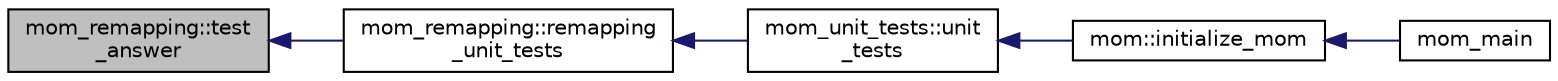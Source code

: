 digraph "mom_remapping::test_answer"
{
 // INTERACTIVE_SVG=YES
  edge [fontname="Helvetica",fontsize="10",labelfontname="Helvetica",labelfontsize="10"];
  node [fontname="Helvetica",fontsize="10",shape=record];
  rankdir="LR";
  Node381 [label="mom_remapping::test\l_answer",height=0.2,width=0.4,color="black", fillcolor="grey75", style="filled", fontcolor="black"];
  Node381 -> Node382 [dir="back",color="midnightblue",fontsize="10",style="solid",fontname="Helvetica"];
  Node382 [label="mom_remapping::remapping\l_unit_tests",height=0.2,width=0.4,color="black", fillcolor="white", style="filled",URL="$namespacemom__remapping.html#a5849f564453d5ed76fb4feffd41eca26",tooltip="Runs unit tests on remapping functions. Should only be called from a single/root thread Returns True ..."];
  Node382 -> Node383 [dir="back",color="midnightblue",fontsize="10",style="solid",fontname="Helvetica"];
  Node383 [label="mom_unit_tests::unit\l_tests",height=0.2,width=0.4,color="black", fillcolor="white", style="filled",URL="$namespacemom__unit__tests.html#a71f3a2080872634c14a25a9411b59fe0",tooltip="Calls unit tests for other modules. Note that if a unit test returns true, a FATAL error is triggered..."];
  Node383 -> Node384 [dir="back",color="midnightblue",fontsize="10",style="solid",fontname="Helvetica"];
  Node384 [label="mom::initialize_mom",height=0.2,width=0.4,color="black", fillcolor="white", style="filled",URL="$namespacemom.html#a0be2869fef30e1e0604facfe1b41555d",tooltip="This subroutine initializes MOM. "];
  Node384 -> Node385 [dir="back",color="midnightblue",fontsize="10",style="solid",fontname="Helvetica"];
  Node385 [label="mom_main",height=0.2,width=0.4,color="black", fillcolor="white", style="filled",URL="$MOM__driver_8F90.html#a08fffeb2d8e8acbf9ed4609be6d258c6"];
}

